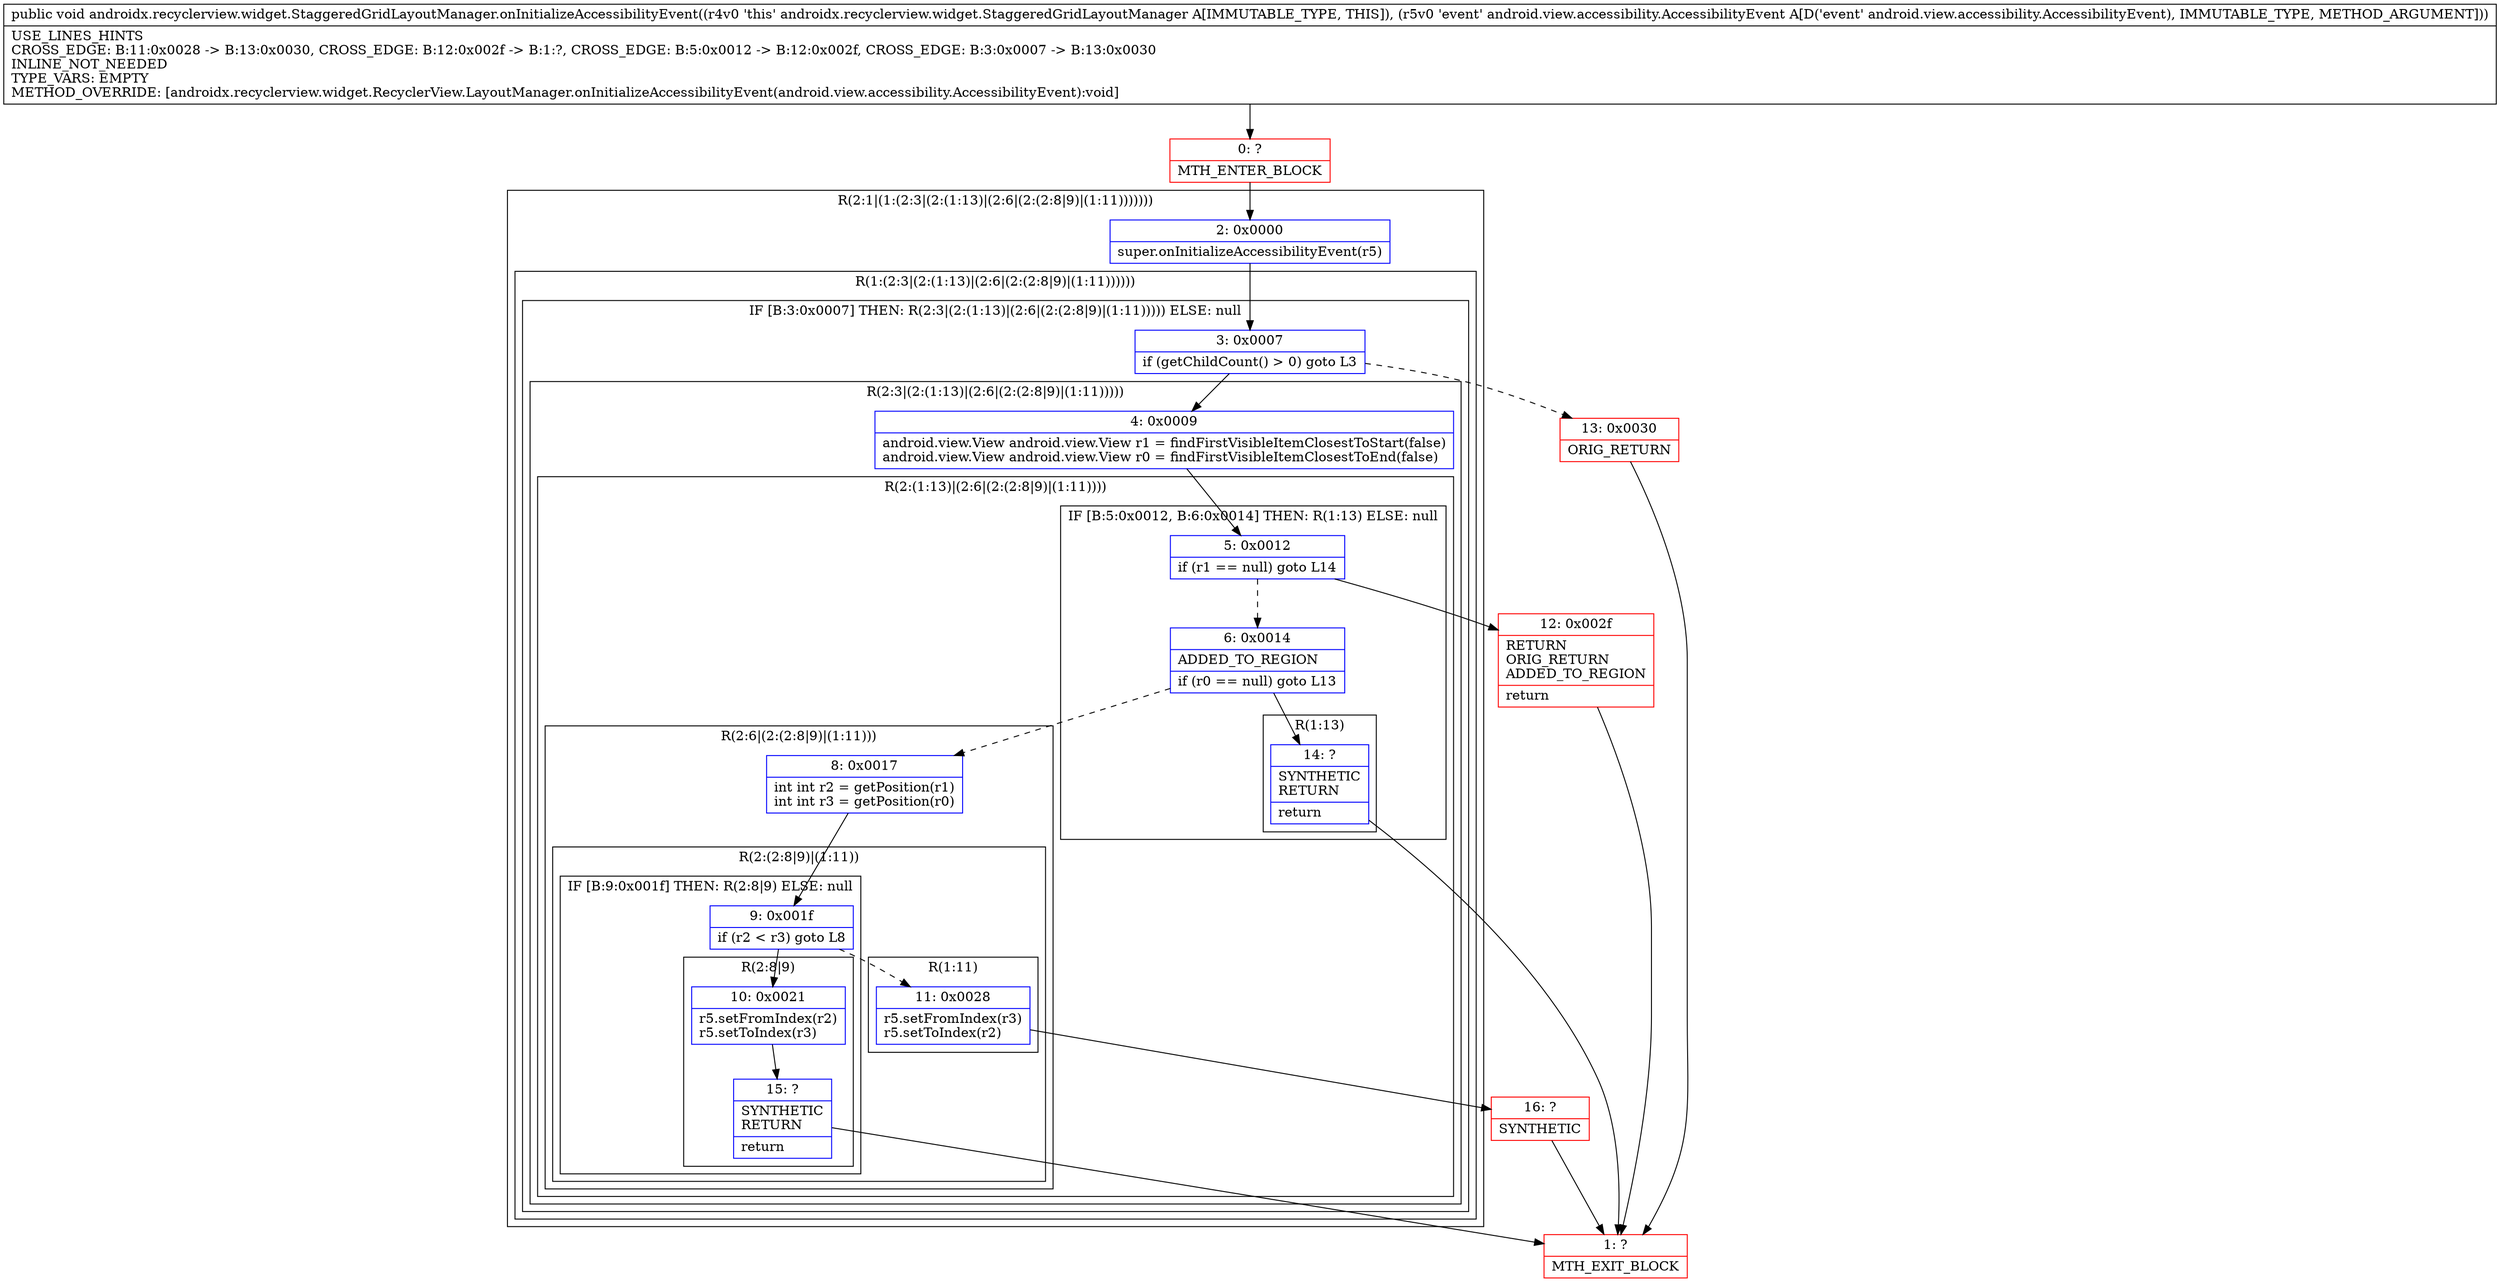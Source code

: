 digraph "CFG forandroidx.recyclerview.widget.StaggeredGridLayoutManager.onInitializeAccessibilityEvent(Landroid\/view\/accessibility\/AccessibilityEvent;)V" {
subgraph cluster_Region_490850337 {
label = "R(2:1|(1:(2:3|(2:(1:13)|(2:6|(2:(2:8|9)|(1:11)))))))";
node [shape=record,color=blue];
Node_2 [shape=record,label="{2\:\ 0x0000|super.onInitializeAccessibilityEvent(r5)\l}"];
subgraph cluster_Region_1656975700 {
label = "R(1:(2:3|(2:(1:13)|(2:6|(2:(2:8|9)|(1:11))))))";
node [shape=record,color=blue];
subgraph cluster_IfRegion_725513742 {
label = "IF [B:3:0x0007] THEN: R(2:3|(2:(1:13)|(2:6|(2:(2:8|9)|(1:11))))) ELSE: null";
node [shape=record,color=blue];
Node_3 [shape=record,label="{3\:\ 0x0007|if (getChildCount() \> 0) goto L3\l}"];
subgraph cluster_Region_807947689 {
label = "R(2:3|(2:(1:13)|(2:6|(2:(2:8|9)|(1:11)))))";
node [shape=record,color=blue];
Node_4 [shape=record,label="{4\:\ 0x0009|android.view.View android.view.View r1 = findFirstVisibleItemClosestToStart(false)\landroid.view.View android.view.View r0 = findFirstVisibleItemClosestToEnd(false)\l}"];
subgraph cluster_Region_1418017716 {
label = "R(2:(1:13)|(2:6|(2:(2:8|9)|(1:11))))";
node [shape=record,color=blue];
subgraph cluster_IfRegion_1020945515 {
label = "IF [B:5:0x0012, B:6:0x0014] THEN: R(1:13) ELSE: null";
node [shape=record,color=blue];
Node_5 [shape=record,label="{5\:\ 0x0012|if (r1 == null) goto L14\l}"];
Node_6 [shape=record,label="{6\:\ 0x0014|ADDED_TO_REGION\l|if (r0 == null) goto L13\l}"];
subgraph cluster_Region_1192681925 {
label = "R(1:13)";
node [shape=record,color=blue];
Node_14 [shape=record,label="{14\:\ ?|SYNTHETIC\lRETURN\l|return\l}"];
}
}
subgraph cluster_Region_2031739812 {
label = "R(2:6|(2:(2:8|9)|(1:11)))";
node [shape=record,color=blue];
Node_8 [shape=record,label="{8\:\ 0x0017|int int r2 = getPosition(r1)\lint int r3 = getPosition(r0)\l}"];
subgraph cluster_Region_1042706850 {
label = "R(2:(2:8|9)|(1:11))";
node [shape=record,color=blue];
subgraph cluster_IfRegion_73070977 {
label = "IF [B:9:0x001f] THEN: R(2:8|9) ELSE: null";
node [shape=record,color=blue];
Node_9 [shape=record,label="{9\:\ 0x001f|if (r2 \< r3) goto L8\l}"];
subgraph cluster_Region_1995286950 {
label = "R(2:8|9)";
node [shape=record,color=blue];
Node_10 [shape=record,label="{10\:\ 0x0021|r5.setFromIndex(r2)\lr5.setToIndex(r3)\l}"];
Node_15 [shape=record,label="{15\:\ ?|SYNTHETIC\lRETURN\l|return\l}"];
}
}
subgraph cluster_Region_435905068 {
label = "R(1:11)";
node [shape=record,color=blue];
Node_11 [shape=record,label="{11\:\ 0x0028|r5.setFromIndex(r3)\lr5.setToIndex(r2)\l}"];
}
}
}
}
}
}
}
}
Node_0 [shape=record,color=red,label="{0\:\ ?|MTH_ENTER_BLOCK\l}"];
Node_1 [shape=record,color=red,label="{1\:\ ?|MTH_EXIT_BLOCK\l}"];
Node_16 [shape=record,color=red,label="{16\:\ ?|SYNTHETIC\l}"];
Node_12 [shape=record,color=red,label="{12\:\ 0x002f|RETURN\lORIG_RETURN\lADDED_TO_REGION\l|return\l}"];
Node_13 [shape=record,color=red,label="{13\:\ 0x0030|ORIG_RETURN\l}"];
MethodNode[shape=record,label="{public void androidx.recyclerview.widget.StaggeredGridLayoutManager.onInitializeAccessibilityEvent((r4v0 'this' androidx.recyclerview.widget.StaggeredGridLayoutManager A[IMMUTABLE_TYPE, THIS]), (r5v0 'event' android.view.accessibility.AccessibilityEvent A[D('event' android.view.accessibility.AccessibilityEvent), IMMUTABLE_TYPE, METHOD_ARGUMENT]))  | USE_LINES_HINTS\lCROSS_EDGE: B:11:0x0028 \-\> B:13:0x0030, CROSS_EDGE: B:12:0x002f \-\> B:1:?, CROSS_EDGE: B:5:0x0012 \-\> B:12:0x002f, CROSS_EDGE: B:3:0x0007 \-\> B:13:0x0030\lINLINE_NOT_NEEDED\lTYPE_VARS: EMPTY\lMETHOD_OVERRIDE: [androidx.recyclerview.widget.RecyclerView.LayoutManager.onInitializeAccessibilityEvent(android.view.accessibility.AccessibilityEvent):void]\l}"];
MethodNode -> Node_0;Node_2 -> Node_3;
Node_3 -> Node_4;
Node_3 -> Node_13[style=dashed];
Node_4 -> Node_5;
Node_5 -> Node_6[style=dashed];
Node_5 -> Node_12;
Node_6 -> Node_8[style=dashed];
Node_6 -> Node_14;
Node_14 -> Node_1;
Node_8 -> Node_9;
Node_9 -> Node_10;
Node_9 -> Node_11[style=dashed];
Node_10 -> Node_15;
Node_15 -> Node_1;
Node_11 -> Node_16;
Node_0 -> Node_2;
Node_16 -> Node_1;
Node_12 -> Node_1;
Node_13 -> Node_1;
}

